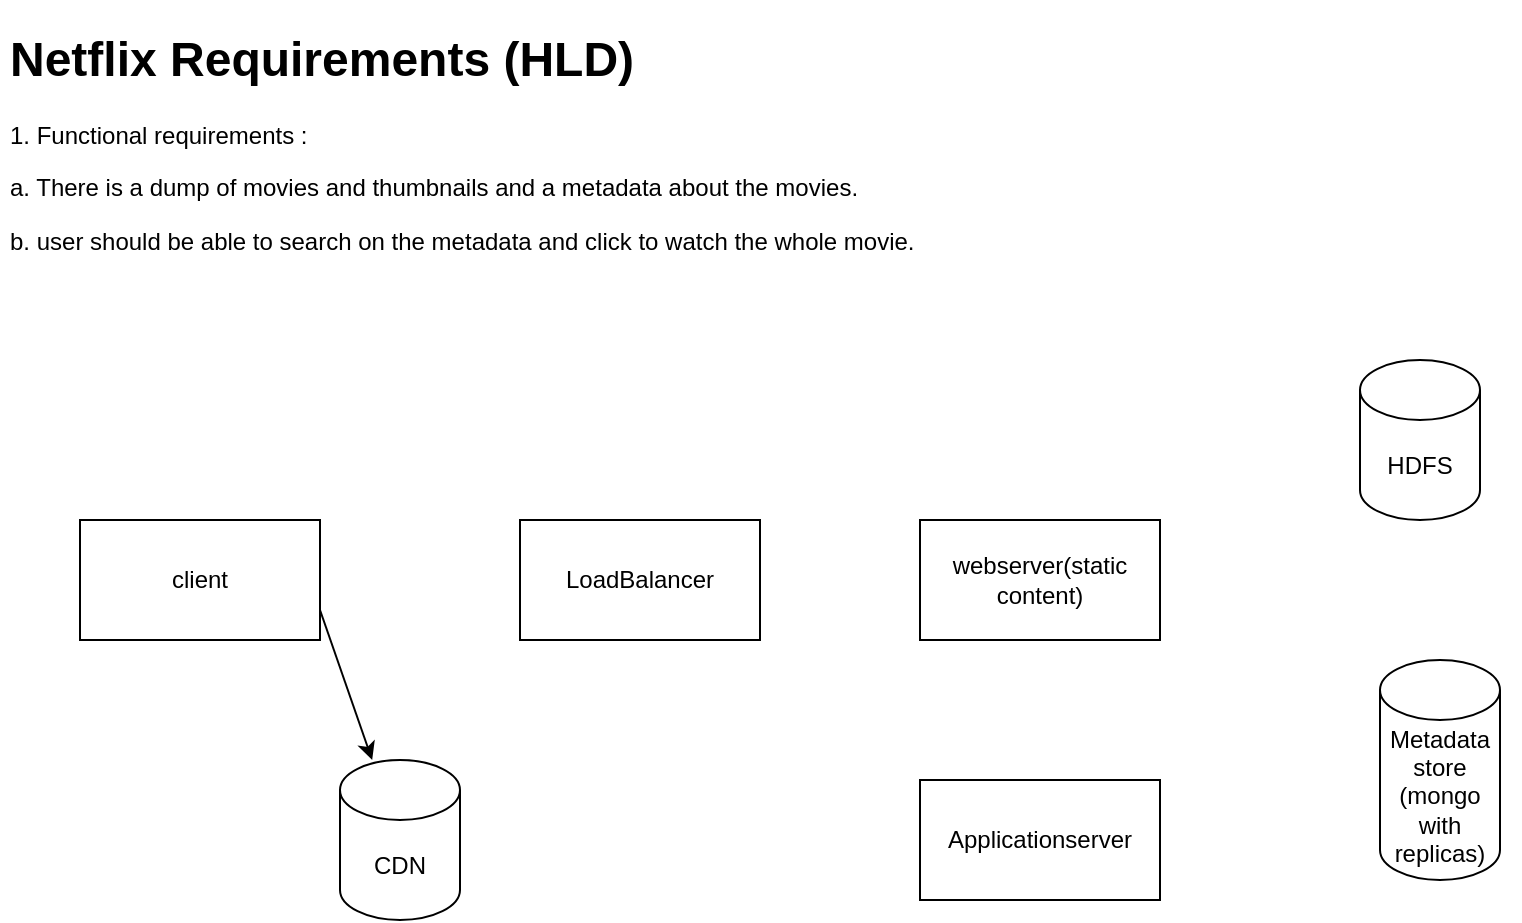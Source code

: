 <mxfile version="13.10.1" type="github">
  <diagram id="uUCoGN6njyIA06r9qq4w" name="Page-1">
    <mxGraphModel dx="786" dy="513" grid="1" gridSize="10" guides="1" tooltips="1" connect="1" arrows="1" fold="1" page="1" pageScale="1" pageWidth="850" pageHeight="1100" math="0" shadow="0">
      <root>
        <mxCell id="0" />
        <mxCell id="1" parent="0" />
        <mxCell id="HW7XSAJwgcLFq5FGV8sw-3" value="&lt;h1&gt;Netflix Requirements (HLD)&lt;/h1&gt;&lt;p&gt;1. Functional requirements :&lt;/p&gt;&lt;p&gt;a. There is a dump of movies and thumbnails and a metadata about the movies.&lt;/p&gt;&lt;p&gt;b. user should be able to search on the metadata and click to watch the whole movie.&lt;/p&gt;" style="text;html=1;strokeColor=none;fillColor=none;spacing=5;spacingTop=-20;whiteSpace=wrap;overflow=hidden;rounded=0;" vertex="1" parent="1">
          <mxGeometry x="20" y="40" width="760" height="120" as="geometry" />
        </mxCell>
        <mxCell id="HW7XSAJwgcLFq5FGV8sw-4" value="client" style="rounded=0;whiteSpace=wrap;html=1;" vertex="1" parent="1">
          <mxGeometry x="60" y="290" width="120" height="60" as="geometry" />
        </mxCell>
        <mxCell id="HW7XSAJwgcLFq5FGV8sw-5" value="LoadBalancer" style="rounded=0;whiteSpace=wrap;html=1;" vertex="1" parent="1">
          <mxGeometry x="280" y="290" width="120" height="60" as="geometry" />
        </mxCell>
        <mxCell id="HW7XSAJwgcLFq5FGV8sw-6" value="webserver(static content)" style="rounded=0;whiteSpace=wrap;html=1;" vertex="1" parent="1">
          <mxGeometry x="480" y="290" width="120" height="60" as="geometry" />
        </mxCell>
        <mxCell id="HW7XSAJwgcLFq5FGV8sw-7" value="Applicationserver" style="rounded=0;whiteSpace=wrap;html=1;" vertex="1" parent="1">
          <mxGeometry x="480" y="420" width="120" height="60" as="geometry" />
        </mxCell>
        <mxCell id="HW7XSAJwgcLFq5FGV8sw-8" value="HDFS" style="shape=cylinder3;whiteSpace=wrap;html=1;boundedLbl=1;backgroundOutline=1;size=15;" vertex="1" parent="1">
          <mxGeometry x="700" y="210" width="60" height="80" as="geometry" />
        </mxCell>
        <mxCell id="HW7XSAJwgcLFq5FGV8sw-9" value="Metadata store (mongo with replicas)" style="shape=cylinder3;whiteSpace=wrap;html=1;boundedLbl=1;backgroundOutline=1;size=15;" vertex="1" parent="1">
          <mxGeometry x="710" y="360" width="60" height="110" as="geometry" />
        </mxCell>
        <mxCell id="HW7XSAJwgcLFq5FGV8sw-10" value="CDN" style="shape=cylinder3;whiteSpace=wrap;html=1;boundedLbl=1;backgroundOutline=1;size=15;" vertex="1" parent="1">
          <mxGeometry x="190" y="410" width="60" height="80" as="geometry" />
        </mxCell>
        <mxCell id="HW7XSAJwgcLFq5FGV8sw-11" value="" style="endArrow=classic;html=1;exitX=1;exitY=0.75;exitDx=0;exitDy=0;" edge="1" parent="1" source="HW7XSAJwgcLFq5FGV8sw-4" target="HW7XSAJwgcLFq5FGV8sw-10">
          <mxGeometry width="50" height="50" relative="1" as="geometry">
            <mxPoint x="380" y="320" as="sourcePoint" />
            <mxPoint x="430" y="270" as="targetPoint" />
          </mxGeometry>
        </mxCell>
      </root>
    </mxGraphModel>
  </diagram>
</mxfile>
